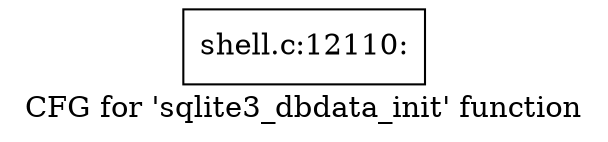 digraph "CFG for 'sqlite3_dbdata_init' function" {
	label="CFG for 'sqlite3_dbdata_init' function";

	Node0x5602764aceb0 [shape=record,label="{shell.c:12110:}"];
}

